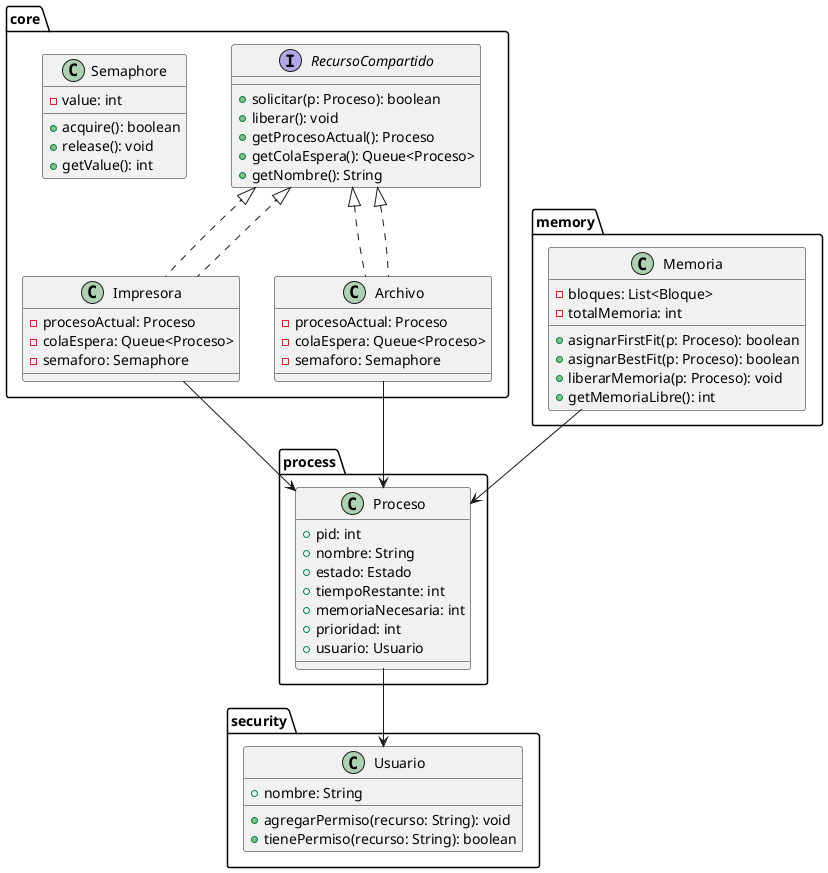 @startuml
' Diagrama de clases principal para Sim-Kernel

package core {
  interface RecursoCompartido {
    +solicitar(p: Proceso): boolean
    +liberar(): void
    +getProcesoActual(): Proceso
    +getColaEspera(): Queue<Proceso>
    +getNombre(): String
  }
  class Impresora implements RecursoCompartido {
    -procesoActual: Proceso
    -colaEspera: Queue<Proceso>
    -semaforo: Semaphore
  }
  class Archivo implements RecursoCompartido {
    -procesoActual: Proceso
    -colaEspera: Queue<Proceso>
    -semaforo: Semaphore
  }
  class Semaphore {
    -value: int
    +acquire(): boolean
    +release(): void
    +getValue(): int
  }
}

package process {
  class Proceso {
    +pid: int
    +nombre: String
    +estado: Estado
    +tiempoRestante: int
    +memoriaNecesaria: int
    +prioridad: int
    +usuario: Usuario
  }
}

package memory {
  class Memoria {
    -bloques: List<Bloque>
    -totalMemoria: int
    +asignarFirstFit(p: Proceso): boolean
    +asignarBestFit(p: Proceso): boolean
    +liberarMemoria(p: Proceso): void
    +getMemoriaLibre(): int
  }
}

package security {
  class Usuario {
    +nombre: String
    +agregarPermiso(recurso: String): void
    +tienePermiso(recurso: String): boolean
  }
}

core.Impresora --> process.Proceso
core.Archivo --> process.Proceso
core.RecursoCompartido <|.. core.Impresora
core.RecursoCompartido <|.. core.Archivo
process.Proceso --> security.Usuario
memory.Memoria --> process.Proceso

@enduml
